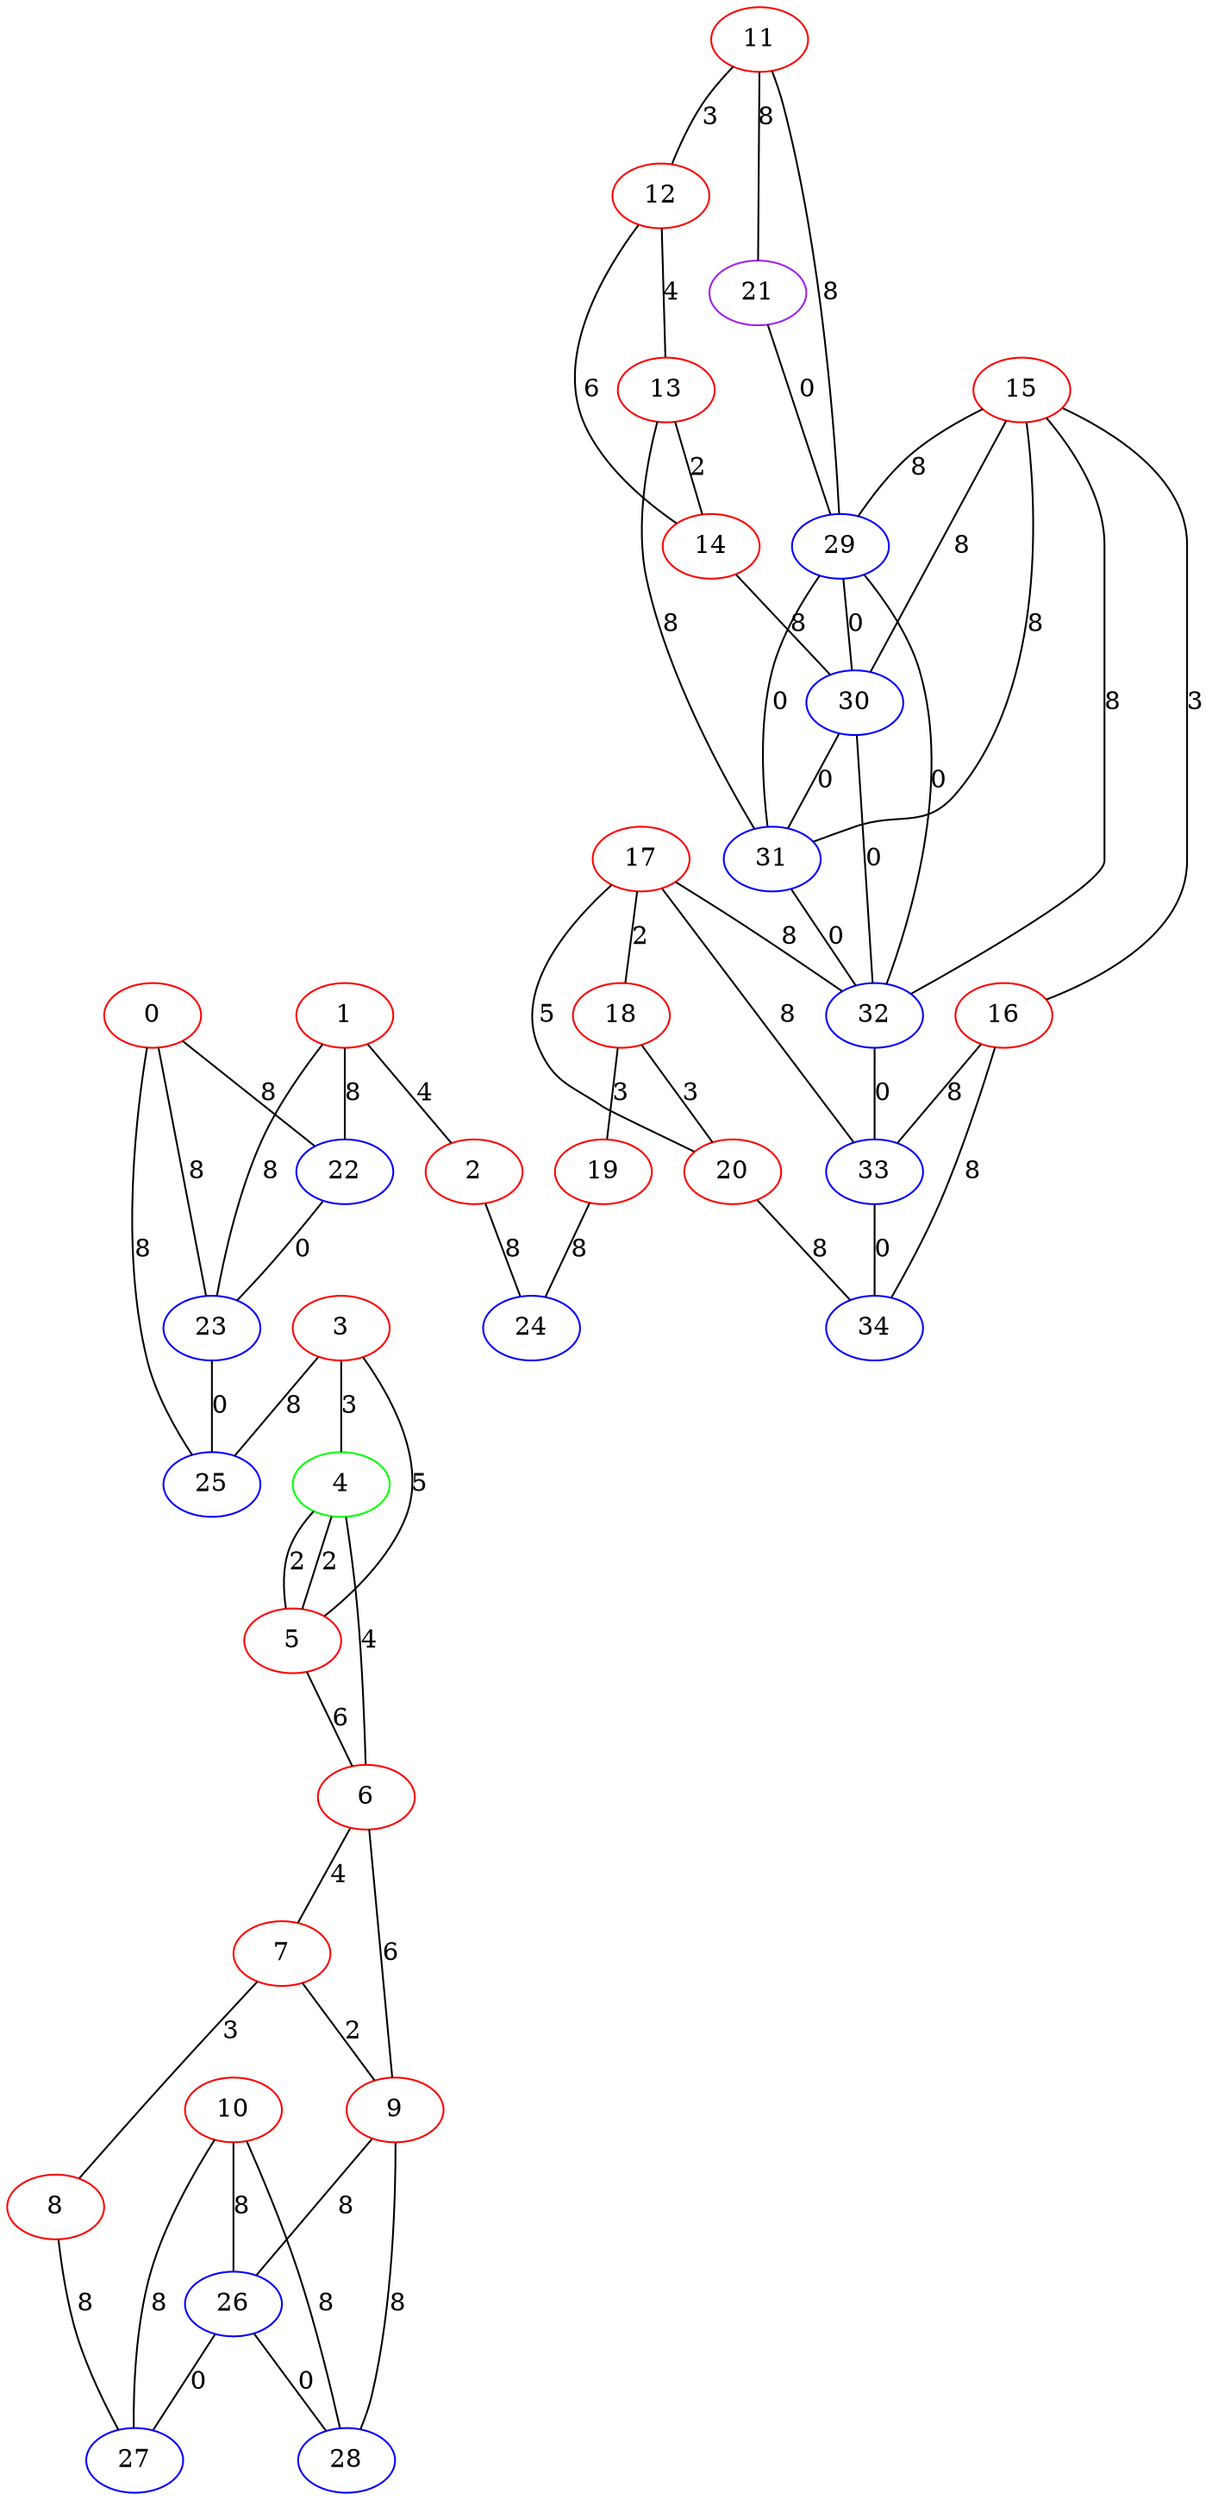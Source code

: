 graph "" {
0 [color=red, weight=1];
1 [color=red, weight=1];
2 [color=red, weight=1];
3 [color=red, weight=1];
4 [color=green, weight=2];
5 [color=red, weight=1];
6 [color=red, weight=1];
7 [color=red, weight=1];
8 [color=red, weight=1];
9 [color=red, weight=1];
10 [color=red, weight=1];
11 [color=red, weight=1];
12 [color=red, weight=1];
13 [color=red, weight=1];
14 [color=red, weight=1];
15 [color=red, weight=1];
16 [color=red, weight=1];
17 [color=red, weight=1];
18 [color=red, weight=1];
19 [color=red, weight=1];
20 [color=red, weight=1];
21 [color=purple, weight=4];
22 [color=blue, weight=3];
23 [color=blue, weight=3];
24 [color=blue, weight=3];
25 [color=blue, weight=3];
26 [color=blue, weight=3];
27 [color=blue, weight=3];
28 [color=blue, weight=3];
29 [color=blue, weight=3];
30 [color=blue, weight=3];
31 [color=blue, weight=3];
32 [color=blue, weight=3];
33 [color=blue, weight=3];
34 [color=blue, weight=3];
0 -- 25  [key=0, label=8];
0 -- 22  [key=0, label=8];
0 -- 23  [key=0, label=8];
1 -- 2  [key=0, label=4];
1 -- 22  [key=0, label=8];
1 -- 23  [key=0, label=8];
2 -- 24  [key=0, label=8];
3 -- 25  [key=0, label=8];
3 -- 4  [key=0, label=3];
3 -- 5  [key=0, label=5];
4 -- 5  [key=0, label=2];
4 -- 5  [key=1, label=2];
4 -- 6  [key=0, label=4];
5 -- 6  [key=0, label=6];
6 -- 9  [key=0, label=6];
6 -- 7  [key=0, label=4];
7 -- 8  [key=0, label=3];
7 -- 9  [key=0, label=2];
8 -- 27  [key=0, label=8];
9 -- 26  [key=0, label=8];
9 -- 28  [key=0, label=8];
10 -- 26  [key=0, label=8];
10 -- 27  [key=0, label=8];
10 -- 28  [key=0, label=8];
11 -- 12  [key=0, label=3];
11 -- 21  [key=0, label=8];
11 -- 29  [key=0, label=8];
12 -- 13  [key=0, label=4];
12 -- 14  [key=0, label=6];
13 -- 14  [key=0, label=2];
13 -- 31  [key=0, label=8];
14 -- 30  [key=0, label=8];
15 -- 16  [key=0, label=3];
15 -- 32  [key=0, label=8];
15 -- 29  [key=0, label=8];
15 -- 30  [key=0, label=8];
15 -- 31  [key=0, label=8];
16 -- 33  [key=0, label=8];
16 -- 34  [key=0, label=8];
17 -- 32  [key=0, label=8];
17 -- 33  [key=0, label=8];
17 -- 18  [key=0, label=2];
17 -- 20  [key=0, label=5];
18 -- 19  [key=0, label=3];
18 -- 20  [key=0, label=3];
19 -- 24  [key=0, label=8];
20 -- 34  [key=0, label=8];
21 -- 29  [key=0, label=0];
22 -- 23  [key=0, label=0];
23 -- 25  [key=0, label=0];
26 -- 27  [key=0, label=0];
26 -- 28  [key=0, label=0];
29 -- 32  [key=0, label=0];
29 -- 30  [key=0, label=0];
29 -- 31  [key=0, label=0];
30 -- 32  [key=0, label=0];
30 -- 31  [key=0, label=0];
31 -- 32  [key=0, label=0];
32 -- 33  [key=0, label=0];
33 -- 34  [key=0, label=0];
}
